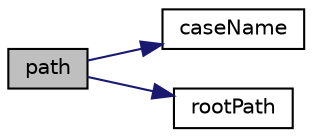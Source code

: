 digraph "path"
{
  bgcolor="transparent";
  edge [fontname="Helvetica",fontsize="10",labelfontname="Helvetica",labelfontsize="10"];
  node [fontname="Helvetica",fontsize="10",shape=record];
  rankdir="LR";
  Node1 [label="path",height=0.2,width=0.4,color="black", fillcolor="grey75", style="filled", fontcolor="black"];
  Node1 -> Node2 [color="midnightblue",fontsize="10",style="solid",fontname="Helvetica"];
  Node2 [label="caseName",height=0.2,width=0.4,color="black",URL="$a00064.html#a5c6f74c6c05528d14fdc292feeab0210",tooltip="Return case name (parallel run) or global case (serial run) "];
  Node1 -> Node3 [color="midnightblue",fontsize="10",style="solid",fontname="Helvetica"];
  Node3 [label="rootPath",height=0.2,width=0.4,color="black",URL="$a00064.html#a2a4df1f35d766315adacf638bc3a9533",tooltip="Return root path. "];
}
